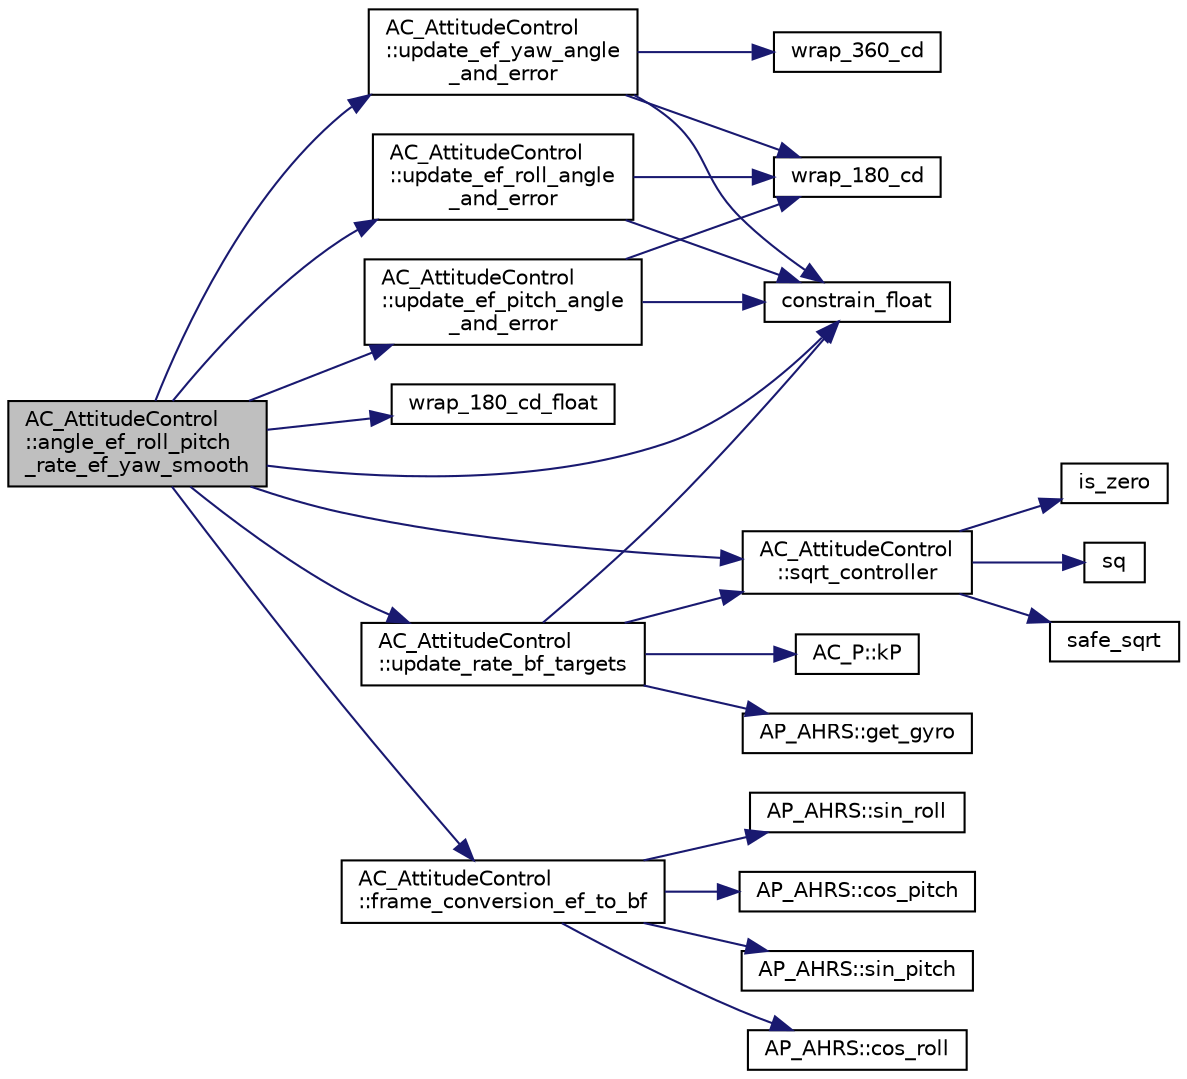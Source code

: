 digraph "AC_AttitudeControl::angle_ef_roll_pitch_rate_ef_yaw_smooth"
{
 // INTERACTIVE_SVG=YES
  edge [fontname="Helvetica",fontsize="10",labelfontname="Helvetica",labelfontsize="10"];
  node [fontname="Helvetica",fontsize="10",shape=record];
  rankdir="LR";
  Node1 [label="AC_AttitudeControl\l::angle_ef_roll_pitch\l_rate_ef_yaw_smooth",height=0.2,width=0.4,color="black", fillcolor="grey75", style="filled" fontcolor="black"];
  Node1 -> Node2 [color="midnightblue",fontsize="10",style="solid",fontname="Helvetica"];
  Node2 [label="constrain_float",height=0.2,width=0.4,color="black", fillcolor="white", style="filled",URL="$AP__Math_8cpp.html#a08eedb329d8162ddbd344d4f6c8cde20"];
  Node1 -> Node3 [color="midnightblue",fontsize="10",style="solid",fontname="Helvetica"];
  Node3 [label="AC_AttitudeControl\l::sqrt_controller",height=0.2,width=0.4,color="black", fillcolor="white", style="filled",URL="$classAC__AttitudeControl.html#a1788967db1aa0dfe68fad24da23947f9"];
  Node3 -> Node4 [color="midnightblue",fontsize="10",style="solid",fontname="Helvetica"];
  Node4 [label="is_zero",height=0.2,width=0.4,color="black", fillcolor="white", style="filled",URL="$AP__Math_8h.html#a108b79eeb35c5d58f324458ec9e1e9f2"];
  Node3 -> Node5 [color="midnightblue",fontsize="10",style="solid",fontname="Helvetica"];
  Node5 [label="sq",height=0.2,width=0.4,color="black", fillcolor="white", style="filled",URL="$AP__Math_8cpp.html#a996fdbe87607543eef5dcb234f6bc017"];
  Node3 -> Node6 [color="midnightblue",fontsize="10",style="solid",fontname="Helvetica"];
  Node6 [label="safe_sqrt",height=0.2,width=0.4,color="black", fillcolor="white", style="filled",URL="$AP__Math_8cpp.html#a7b812b7e8008b90ab24bcd9c3b0e8e3b"];
  Node1 -> Node7 [color="midnightblue",fontsize="10",style="solid",fontname="Helvetica"];
  Node7 [label="AC_AttitudeControl\l::update_ef_roll_angle\l_and_error",height=0.2,width=0.4,color="black", fillcolor="white", style="filled",URL="$classAC__AttitudeControl.html#ae0b0b68a4f7b34c3b202624b08ff04e4"];
  Node7 -> Node8 [color="midnightblue",fontsize="10",style="solid",fontname="Helvetica"];
  Node8 [label="wrap_180_cd",height=0.2,width=0.4,color="black", fillcolor="white", style="filled",URL="$AP__Math_8h.html#a35821002985a8e3e526c8ccad9bb9934"];
  Node7 -> Node2 [color="midnightblue",fontsize="10",style="solid",fontname="Helvetica"];
  Node1 -> Node9 [color="midnightblue",fontsize="10",style="solid",fontname="Helvetica"];
  Node9 [label="wrap_180_cd_float",height=0.2,width=0.4,color="black", fillcolor="white", style="filled",URL="$AP__Math_8h.html#a75c3989c0e36a4b08af5fe8f0e664135"];
  Node1 -> Node10 [color="midnightblue",fontsize="10",style="solid",fontname="Helvetica"];
  Node10 [label="AC_AttitudeControl\l::update_ef_pitch_angle\l_and_error",height=0.2,width=0.4,color="black", fillcolor="white", style="filled",URL="$classAC__AttitudeControl.html#a8157e3f10ce7635e511c8d277a932357"];
  Node10 -> Node8 [color="midnightblue",fontsize="10",style="solid",fontname="Helvetica"];
  Node10 -> Node2 [color="midnightblue",fontsize="10",style="solid",fontname="Helvetica"];
  Node1 -> Node11 [color="midnightblue",fontsize="10",style="solid",fontname="Helvetica"];
  Node11 [label="AC_AttitudeControl\l::update_ef_yaw_angle\l_and_error",height=0.2,width=0.4,color="black", fillcolor="white", style="filled",URL="$classAC__AttitudeControl.html#a07a207caf66577a2632dae03f6e51854"];
  Node11 -> Node8 [color="midnightblue",fontsize="10",style="solid",fontname="Helvetica"];
  Node11 -> Node2 [color="midnightblue",fontsize="10",style="solid",fontname="Helvetica"];
  Node11 -> Node12 [color="midnightblue",fontsize="10",style="solid",fontname="Helvetica"];
  Node12 [label="wrap_360_cd",height=0.2,width=0.4,color="black", fillcolor="white", style="filled",URL="$AP__Math_8h.html#aec935e3ce7fb13099565b27693547d09"];
  Node1 -> Node13 [color="midnightblue",fontsize="10",style="solid",fontname="Helvetica"];
  Node13 [label="AC_AttitudeControl\l::frame_conversion_ef_to_bf",height=0.2,width=0.4,color="black", fillcolor="white", style="filled",URL="$classAC__AttitudeControl.html#a77b57ff5b579c859e590e3fcd04466b5"];
  Node13 -> Node14 [color="midnightblue",fontsize="10",style="solid",fontname="Helvetica"];
  Node14 [label="AP_AHRS::sin_pitch",height=0.2,width=0.4,color="black", fillcolor="white", style="filled",URL="$classAP__AHRS.html#ad38cca127a814e11e607f072bfdf03b0"];
  Node13 -> Node15 [color="midnightblue",fontsize="10",style="solid",fontname="Helvetica"];
  Node15 [label="AP_AHRS::cos_roll",height=0.2,width=0.4,color="black", fillcolor="white", style="filled",URL="$classAP__AHRS.html#a68ea4fdaf53cf5d7068927f5f20393ab"];
  Node13 -> Node16 [color="midnightblue",fontsize="10",style="solid",fontname="Helvetica"];
  Node16 [label="AP_AHRS::sin_roll",height=0.2,width=0.4,color="black", fillcolor="white", style="filled",URL="$classAP__AHRS.html#ae6e0ea7f015a055ac5f9a191b36397b2"];
  Node13 -> Node17 [color="midnightblue",fontsize="10",style="solid",fontname="Helvetica"];
  Node17 [label="AP_AHRS::cos_pitch",height=0.2,width=0.4,color="black", fillcolor="white", style="filled",URL="$classAP__AHRS.html#aae50efebd31d79c279e6155298433493"];
  Node1 -> Node18 [color="midnightblue",fontsize="10",style="solid",fontname="Helvetica"];
  Node18 [label="AC_AttitudeControl\l::update_rate_bf_targets",height=0.2,width=0.4,color="black", fillcolor="white", style="filled",URL="$classAC__AttitudeControl.html#a3b963b5312fad0512a2f3e9cf165e237"];
  Node18 -> Node3 [color="midnightblue",fontsize="10",style="solid",fontname="Helvetica"];
  Node18 -> Node19 [color="midnightblue",fontsize="10",style="solid",fontname="Helvetica"];
  Node19 [label="AC_P::kP",height=0.2,width=0.4,color="black", fillcolor="white", style="filled",URL="$classAC__P.html#a9378b33d8cfb4bf2417880c038f1b7a2"];
  Node18 -> Node2 [color="midnightblue",fontsize="10",style="solid",fontname="Helvetica"];
  Node18 -> Node20 [color="midnightblue",fontsize="10",style="solid",fontname="Helvetica"];
  Node20 [label="AP_AHRS::get_gyro",height=0.2,width=0.4,color="black", fillcolor="white", style="filled",URL="$classAP__AHRS.html#a73669ea2a3cea5b5348915f7a333f840"];
}
